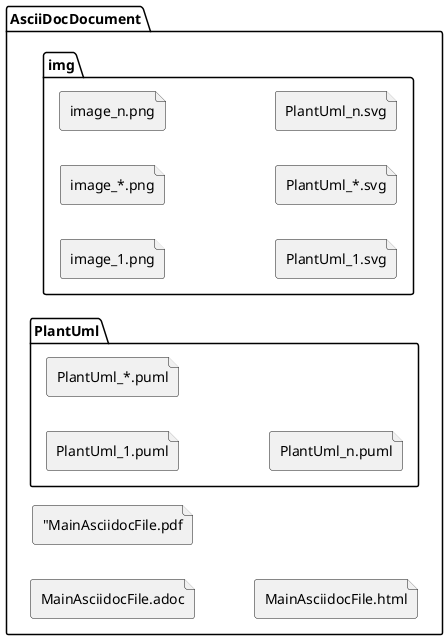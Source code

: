 @startuml
left to right direction
folder AsciiDocDocument {
    file "MainAsciidocFile.adoc"
    file ""MainAsciidocFile.pdf"
    file "MainAsciidocFile.html"

    folder "img" {
        file "image_1.png"
        file "image_*.png"
        file "image_n.png"
        file "PlantUml_1.svg"
        file "PlantUml_*.svg"
        file "PlantUml_n.svg"
    }
    folder "PlantUml" {
        file "PlantUml_1.puml"
        file "PlantUml_*.puml"
        file "PlantUml_n.puml"
    }
}
@enduml
